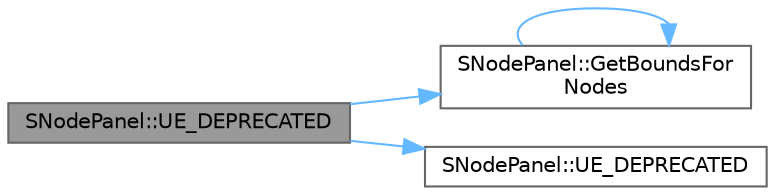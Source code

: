 digraph "SNodePanel::UE_DEPRECATED"
{
 // INTERACTIVE_SVG=YES
 // LATEX_PDF_SIZE
  bgcolor="transparent";
  edge [fontname=Helvetica,fontsize=10,labelfontname=Helvetica,labelfontsize=10];
  node [fontname=Helvetica,fontsize=10,shape=box,height=0.2,width=0.4];
  rankdir="LR";
  Node1 [id="Node000001",label="SNodePanel::UE_DEPRECATED",height=0.2,width=0.4,color="gray40", fillcolor="grey60", style="filled", fontcolor="black",tooltip="Get the bounds of the selected nodes."];
  Node1 -> Node2 [id="edge1_Node000001_Node000002",color="steelblue1",style="solid",tooltip=" "];
  Node2 [id="Node000002",label="SNodePanel::GetBoundsFor\lNodes",height=0.2,width=0.4,color="grey40", fillcolor="white", style="filled",URL="$d5/d43/classSNodePanel.html#ac895952e244a518d501edd984b2334d5",tooltip=" "];
  Node2 -> Node2 [id="edge2_Node000002_Node000002",color="steelblue1",style="solid",tooltip=" "];
  Node1 -> Node3 [id="edge3_Node000001_Node000003",color="steelblue1",style="solid",tooltip=" "];
  Node3 [id="Node000003",label="SNodePanel::UE_DEPRECATED",height=0.2,width=0.4,color="grey40", fillcolor="white", style="filled",URL="$d5/d43/classSNodePanel.html#ab73f9d238cb92a7b2667dae535beb9f7",tooltip="when a panel is scrolling/zooming to a target, this can be called to get it's destination"];
}
